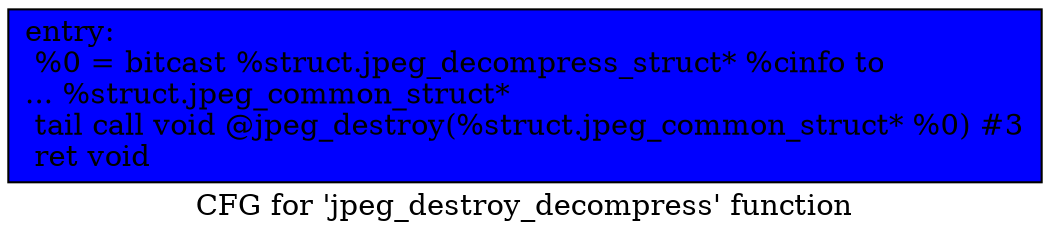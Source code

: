 digraph "CFG for 'jpeg_destroy_decompress' function" {
	label="CFG for 'jpeg_destroy_decompress' function";

	Node0x514a060 [shape=record, style = filled, fillcolor = blue, label="{entry:\l  %0 = bitcast %struct.jpeg_decompress_struct* %cinfo to\l... %struct.jpeg_common_struct*\l  tail call void @jpeg_destroy(%struct.jpeg_common_struct* %0) #3\l  ret void\l}"];
}
